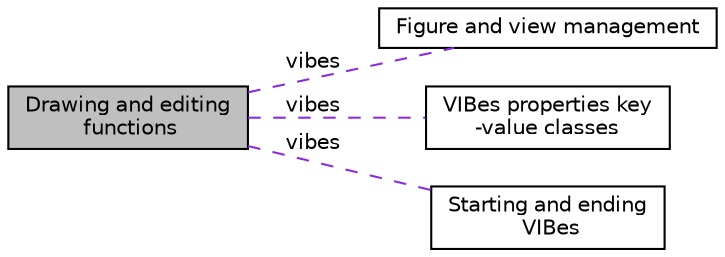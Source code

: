 digraph "Drawing and editing functions"
{
  edge [fontname="Helvetica",fontsize="10",labelfontname="Helvetica",labelfontsize="10"];
  node [fontname="Helvetica",fontsize="10",shape=box];
  rankdir=LR;
  Node4 [label="Figure and view management",height=0.2,width=0.4,color="black", fillcolor="white", style="filled",URL="$group__figure.html",tooltip="VIBes drawings are performed on figures. These functions provide a way to create, save and manipulate..."];
  Node3 [label="VIBes properties key\l-value classes",height=0.2,width=0.4,color="black", fillcolor="white", style="filled",URL="$group__params.html",tooltip=" "];
  Node1 [label="Drawing and editing\l functions",height=0.2,width=0.4,color="black", fillcolor="grey75", style="filled", fontcolor="black",tooltip="Functions to draw primitives on Vibes figures, group objects, modify graphics attributes and remove o..."];
  Node2 [label="Starting and ending\l VIBes",height=0.2,width=0.4,color="black", fillcolor="white", style="filled",URL="$group__connection.html",tooltip="Functions for establishing connection with the VIBes viewer application."];
  Node1->Node2 [shape=plaintext, label="vibes", color="blueviolet", dir="none", style="dashed"];
  Node1->Node3 [shape=plaintext, label="vibes", color="blueviolet", dir="none", style="dashed"];
  Node1->Node4 [shape=plaintext, label="vibes", color="blueviolet", dir="none", style="dashed"];
}

